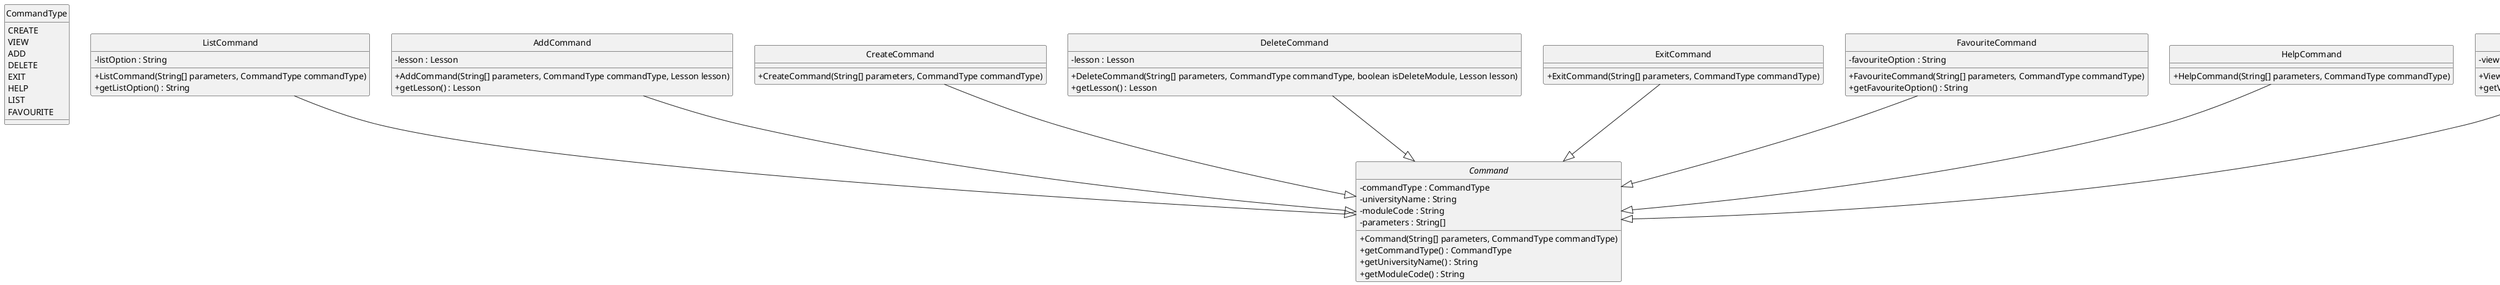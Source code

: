 @startuml Command Class Diagram
hide circle
skinparam classAttributeIconSize 0

enum CommandType {
    CREATE
    VIEW
    ADD
    DELETE
    EXIT
    HELP
    LIST
    FAVOURITE
}

abstract class Command {
    - commandType : CommandType
    - universityName : String
    - moduleCode : String
    - parameters : String[]
    + Command(String[] parameters, CommandType commandType)
    + getCommandType() : CommandType
    + getUniversityName() : String
    + getModuleCode() : String
}

class ListCommand {
    - listOption : String
    + ListCommand(String[] parameters, CommandType commandType)
    + getListOption() : String
}

class AddCommand {
    - lesson : Lesson
    + AddCommand(String[] parameters, CommandType commandType, Lesson lesson)
    + getLesson() : Lesson
}

class CreateCommand {
    + CreateCommand(String[] parameters, CommandType commandType)
}

class DeleteCommand {
    - lesson : Lesson
    + DeleteCommand(String[] parameters, CommandType commandType, boolean isDeleteModule, Lesson lesson)
    + getLesson() : Lesson
}

class ExitCommand {
    + ExitCommand(String[] parameters, CommandType commandType)
}

class FavouriteCommand {
    - favouriteOption : String
    + FavouriteCommand(String[] parameters, CommandType commandType)
    + getFavouriteOption() : String
}

class HelpCommand {
    + HelpCommand(String[] parameters, CommandType commandType)
}

class ViewCommand {
    - viewOption : String
    + ViewCommand(String[] paremeters, CommandType commandType)
    + getViewOption() : String
}

ListCommand --|> Command
AddCommand --|> Command
CreateCommand --|> Command
DeleteCommand --|> Command
HelpCommand --|> Command
ViewCommand --|> Command
FavouriteCommand --|> Command
ExitCommand --|> Command

@enduml